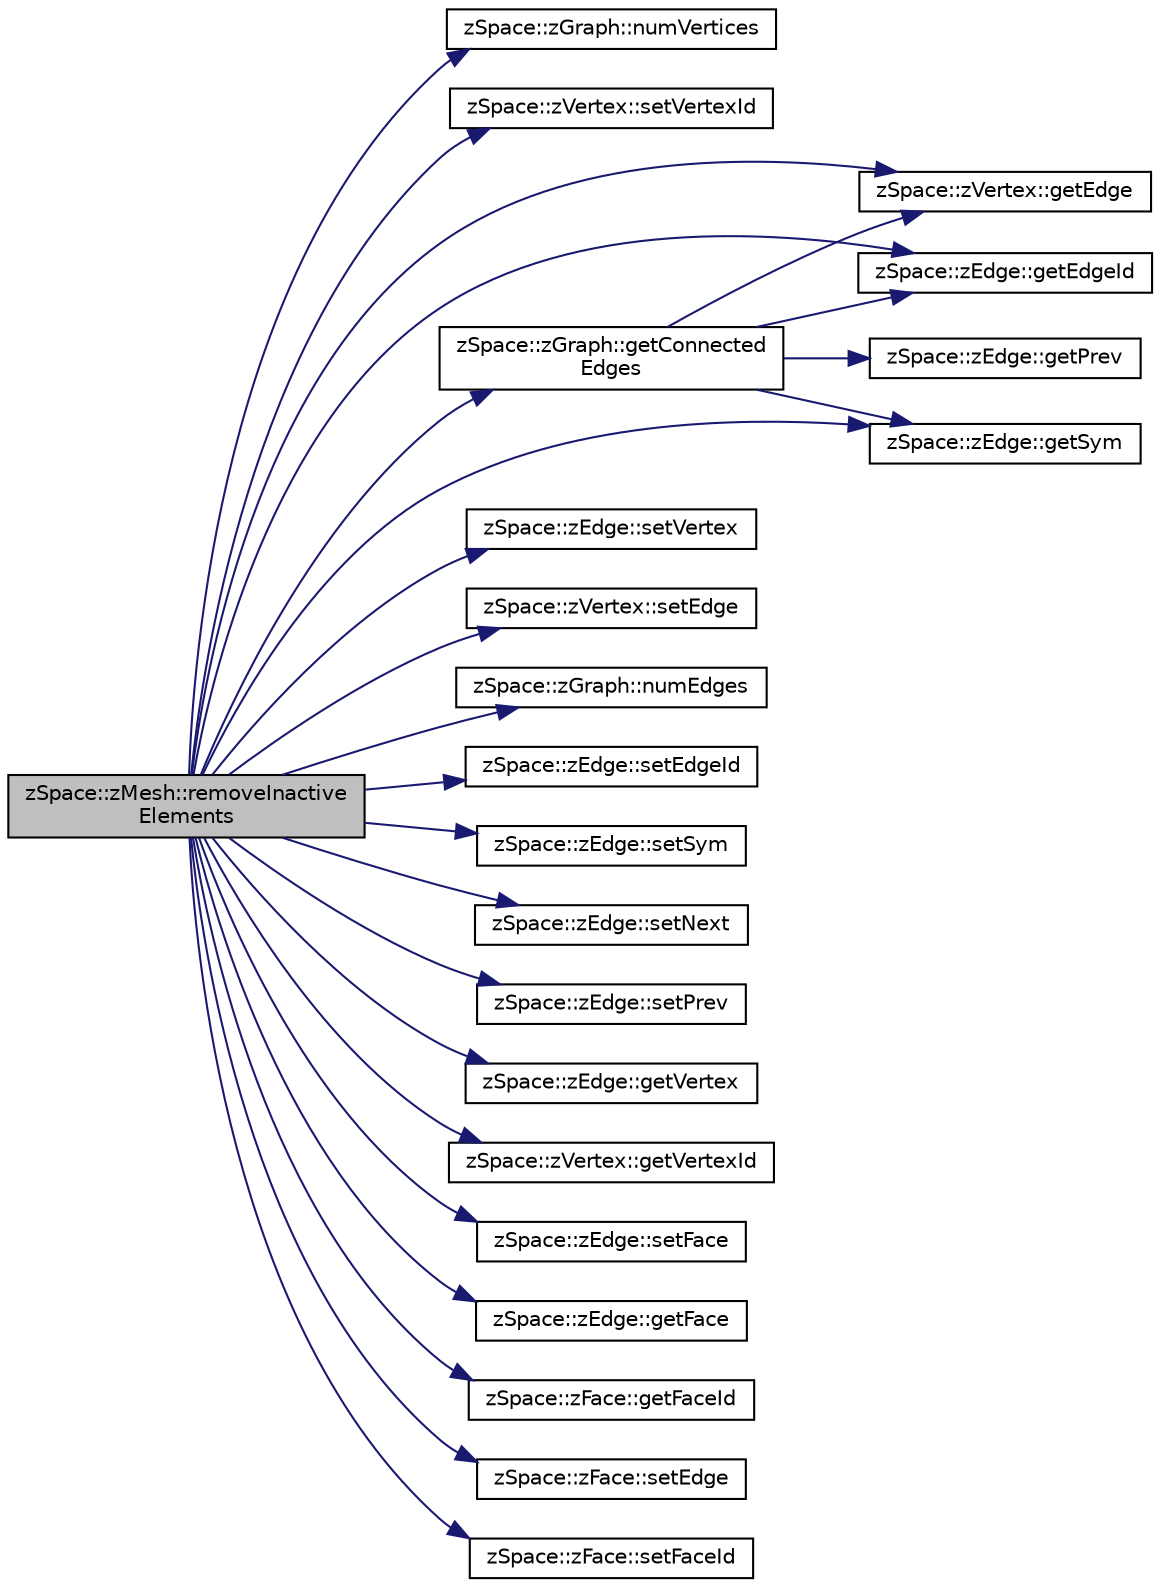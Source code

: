 digraph "zSpace::zMesh::removeInactiveElements"
{
  edge [fontname="Helvetica",fontsize="10",labelfontname="Helvetica",labelfontsize="10"];
  node [fontname="Helvetica",fontsize="10",shape=record];
  rankdir="LR";
  Node302 [label="zSpace::zMesh::removeInactive\lElements",height=0.2,width=0.4,color="black", fillcolor="grey75", style="filled", fontcolor="black"];
  Node302 -> Node303 [color="midnightblue",fontsize="10",style="solid",fontname="Helvetica"];
  Node303 [label="zSpace::zGraph::numVertices",height=0.2,width=0.4,color="black", fillcolor="white", style="filled",URL="$classz_space_1_1z_graph.html#a32a9a23b93c41033485543e0768e7f6a",tooltip="This method returns the number of vertices in the graph or mesh. "];
  Node302 -> Node304 [color="midnightblue",fontsize="10",style="solid",fontname="Helvetica"];
  Node304 [label="zSpace::zVertex::setVertexId",height=0.2,width=0.4,color="black", fillcolor="white", style="filled",URL="$classz_space_1_1z_vertex.html#acdc6ae4132453c803268949dcc104df1",tooltip="This method sets the vertexId of current zVertex to the the input value. "];
  Node302 -> Node305 [color="midnightblue",fontsize="10",style="solid",fontname="Helvetica"];
  Node305 [label="zSpace::zGraph::getConnected\lEdges",height=0.2,width=0.4,color="black", fillcolor="white", style="filled",URL="$classz_space_1_1z_graph.html#ab623e9a3bfc70e1f140b911cb0645bd2",tooltip="This method gets the edges connected to input zVertex or zEdge. "];
  Node305 -> Node306 [color="midnightblue",fontsize="10",style="solid",fontname="Helvetica"];
  Node306 [label="zSpace::zVertex::getEdge",height=0.2,width=0.4,color="black", fillcolor="white", style="filled",URL="$classz_space_1_1z_vertex.html#a7d187864963f642666b8c3bcfecee6e9",tooltip="This method returns the associated edge of current zVertex. "];
  Node305 -> Node307 [color="midnightblue",fontsize="10",style="solid",fontname="Helvetica"];
  Node307 [label="zSpace::zEdge::getEdgeId",height=0.2,width=0.4,color="black", fillcolor="white", style="filled",URL="$classz_space_1_1z_edge.html#acd6947ccba055fa6c31d6d386fe68e12",tooltip="This method returns the edgeId of current zEdge. "];
  Node305 -> Node308 [color="midnightblue",fontsize="10",style="solid",fontname="Helvetica"];
  Node308 [label="zSpace::zEdge::getPrev",height=0.2,width=0.4,color="black", fillcolor="white", style="filled",URL="$classz_space_1_1z_edge.html#a01d9d153f7c5ec381474e815384f7d30",tooltip="This method returns the previous edge of current zEdge. "];
  Node305 -> Node309 [color="midnightblue",fontsize="10",style="solid",fontname="Helvetica"];
  Node309 [label="zSpace::zEdge::getSym",height=0.2,width=0.4,color="black", fillcolor="white", style="filled",URL="$classz_space_1_1z_edge.html#a461679ac74cc371ad32e94092848f536",tooltip="This method returns the symmetry edge of current zEdge. "];
  Node302 -> Node309 [color="midnightblue",fontsize="10",style="solid",fontname="Helvetica"];
  Node302 -> Node310 [color="midnightblue",fontsize="10",style="solid",fontname="Helvetica"];
  Node310 [label="zSpace::zEdge::setVertex",height=0.2,width=0.4,color="black", fillcolor="white", style="filled",URL="$classz_space_1_1z_edge.html#a93530eb3a1da2c02225f30e011db6b7f",tooltip="This method sets the vertex pointed to by the current zEdge to the the input zVertex. "];
  Node302 -> Node311 [color="midnightblue",fontsize="10",style="solid",fontname="Helvetica"];
  Node311 [label="zSpace::zVertex::setEdge",height=0.2,width=0.4,color="black", fillcolor="white", style="filled",URL="$classz_space_1_1z_vertex.html#a5fdd172f3ae9dcb71b720574f05ca037",tooltip="This method sets the associated edge of current zVertex to the the input edge. "];
  Node302 -> Node306 [color="midnightblue",fontsize="10",style="solid",fontname="Helvetica"];
  Node302 -> Node307 [color="midnightblue",fontsize="10",style="solid",fontname="Helvetica"];
  Node302 -> Node312 [color="midnightblue",fontsize="10",style="solid",fontname="Helvetica"];
  Node312 [label="zSpace::zGraph::numEdges",height=0.2,width=0.4,color="black", fillcolor="white", style="filled",URL="$classz_space_1_1z_graph.html#a0c062c1592a7264cbf11f652edb25f92",tooltip="This method returns the number of half edges in the graph or mesh. "];
  Node302 -> Node313 [color="midnightblue",fontsize="10",style="solid",fontname="Helvetica"];
  Node313 [label="zSpace::zEdge::setEdgeId",height=0.2,width=0.4,color="black", fillcolor="white", style="filled",URL="$classz_space_1_1z_edge.html#a3569f2c4f69d82e27db48867a064d40f",tooltip="This method sets the edgeId of current zEdge to the the input value. "];
  Node302 -> Node314 [color="midnightblue",fontsize="10",style="solid",fontname="Helvetica"];
  Node314 [label="zSpace::zEdge::setSym",height=0.2,width=0.4,color="black", fillcolor="white", style="filled",URL="$classz_space_1_1z_edge.html#a7d1c8dcd2272dff68a7f38a3326e8a7d",tooltip="This method sets the symmetry edge of current zEdge to the the input edge. "];
  Node302 -> Node315 [color="midnightblue",fontsize="10",style="solid",fontname="Helvetica"];
  Node315 [label="zSpace::zEdge::setNext",height=0.2,width=0.4,color="black", fillcolor="white", style="filled",URL="$classz_space_1_1z_edge.html#a5998712a83b56abd65880f3125f0d3c9",tooltip="This method sets the next edge of current zEdge to the the input edge. "];
  Node302 -> Node316 [color="midnightblue",fontsize="10",style="solid",fontname="Helvetica"];
  Node316 [label="zSpace::zEdge::setPrev",height=0.2,width=0.4,color="black", fillcolor="white", style="filled",URL="$classz_space_1_1z_edge.html#af97abc7295676b01bc278123c86ba0b9",tooltip="This method sets the previous edge of current zEdge to the the input edge. "];
  Node302 -> Node317 [color="midnightblue",fontsize="10",style="solid",fontname="Helvetica"];
  Node317 [label="zSpace::zEdge::getVertex",height=0.2,width=0.4,color="black", fillcolor="white", style="filled",URL="$classz_space_1_1z_edge.html#a07c082aa54f78145fdcd5e5e4bb889f1",tooltip="This method returns the vertex pointed to by the current zEdge. "];
  Node302 -> Node318 [color="midnightblue",fontsize="10",style="solid",fontname="Helvetica"];
  Node318 [label="zSpace::zVertex::getVertexId",height=0.2,width=0.4,color="black", fillcolor="white", style="filled",URL="$classz_space_1_1z_vertex.html#ae6637ab378719b6c68c8237777fd065e",tooltip="This method returns the vertexId of current zVertex. "];
  Node302 -> Node319 [color="midnightblue",fontsize="10",style="solid",fontname="Helvetica"];
  Node319 [label="zSpace::zEdge::setFace",height=0.2,width=0.4,color="black", fillcolor="white", style="filled",URL="$classz_space_1_1z_edge.html#a7e75a5d8239e9ffc5e5f3104db769519",tooltip="This method sets the face pointed to by the current zEdge to the the input zFace. ..."];
  Node302 -> Node320 [color="midnightblue",fontsize="10",style="solid",fontname="Helvetica"];
  Node320 [label="zSpace::zEdge::getFace",height=0.2,width=0.4,color="black", fillcolor="white", style="filled",URL="$classz_space_1_1z_edge.html#a5646e5bc6a828a39ea287c3c78cfefc9",tooltip="This method returns the face pointed to by the current zEdge. "];
  Node302 -> Node321 [color="midnightblue",fontsize="10",style="solid",fontname="Helvetica"];
  Node321 [label="zSpace::zFace::getFaceId",height=0.2,width=0.4,color="black", fillcolor="white", style="filled",URL="$classz_space_1_1z_face.html#a117849660e4f7f800a8562a61964c8e9",tooltip="This method returns the faceId of current zFace. "];
  Node302 -> Node322 [color="midnightblue",fontsize="10",style="solid",fontname="Helvetica"];
  Node322 [label="zSpace::zFace::setEdge",height=0.2,width=0.4,color="black", fillcolor="white", style="filled",URL="$classz_space_1_1z_face.html#a3701746b7939f7e780ed042bad050ad7",tooltip="This method sets the associated edge of current zFace to the the input edge. "];
  Node302 -> Node323 [color="midnightblue",fontsize="10",style="solid",fontname="Helvetica"];
  Node323 [label="zSpace::zFace::setFaceId",height=0.2,width=0.4,color="black", fillcolor="white", style="filled",URL="$classz_space_1_1z_face.html#a86c38a1ccc49701e0f35eb2c64a13b8a",tooltip="This method sets the faceId of current zFace to the the input value. "];
}
